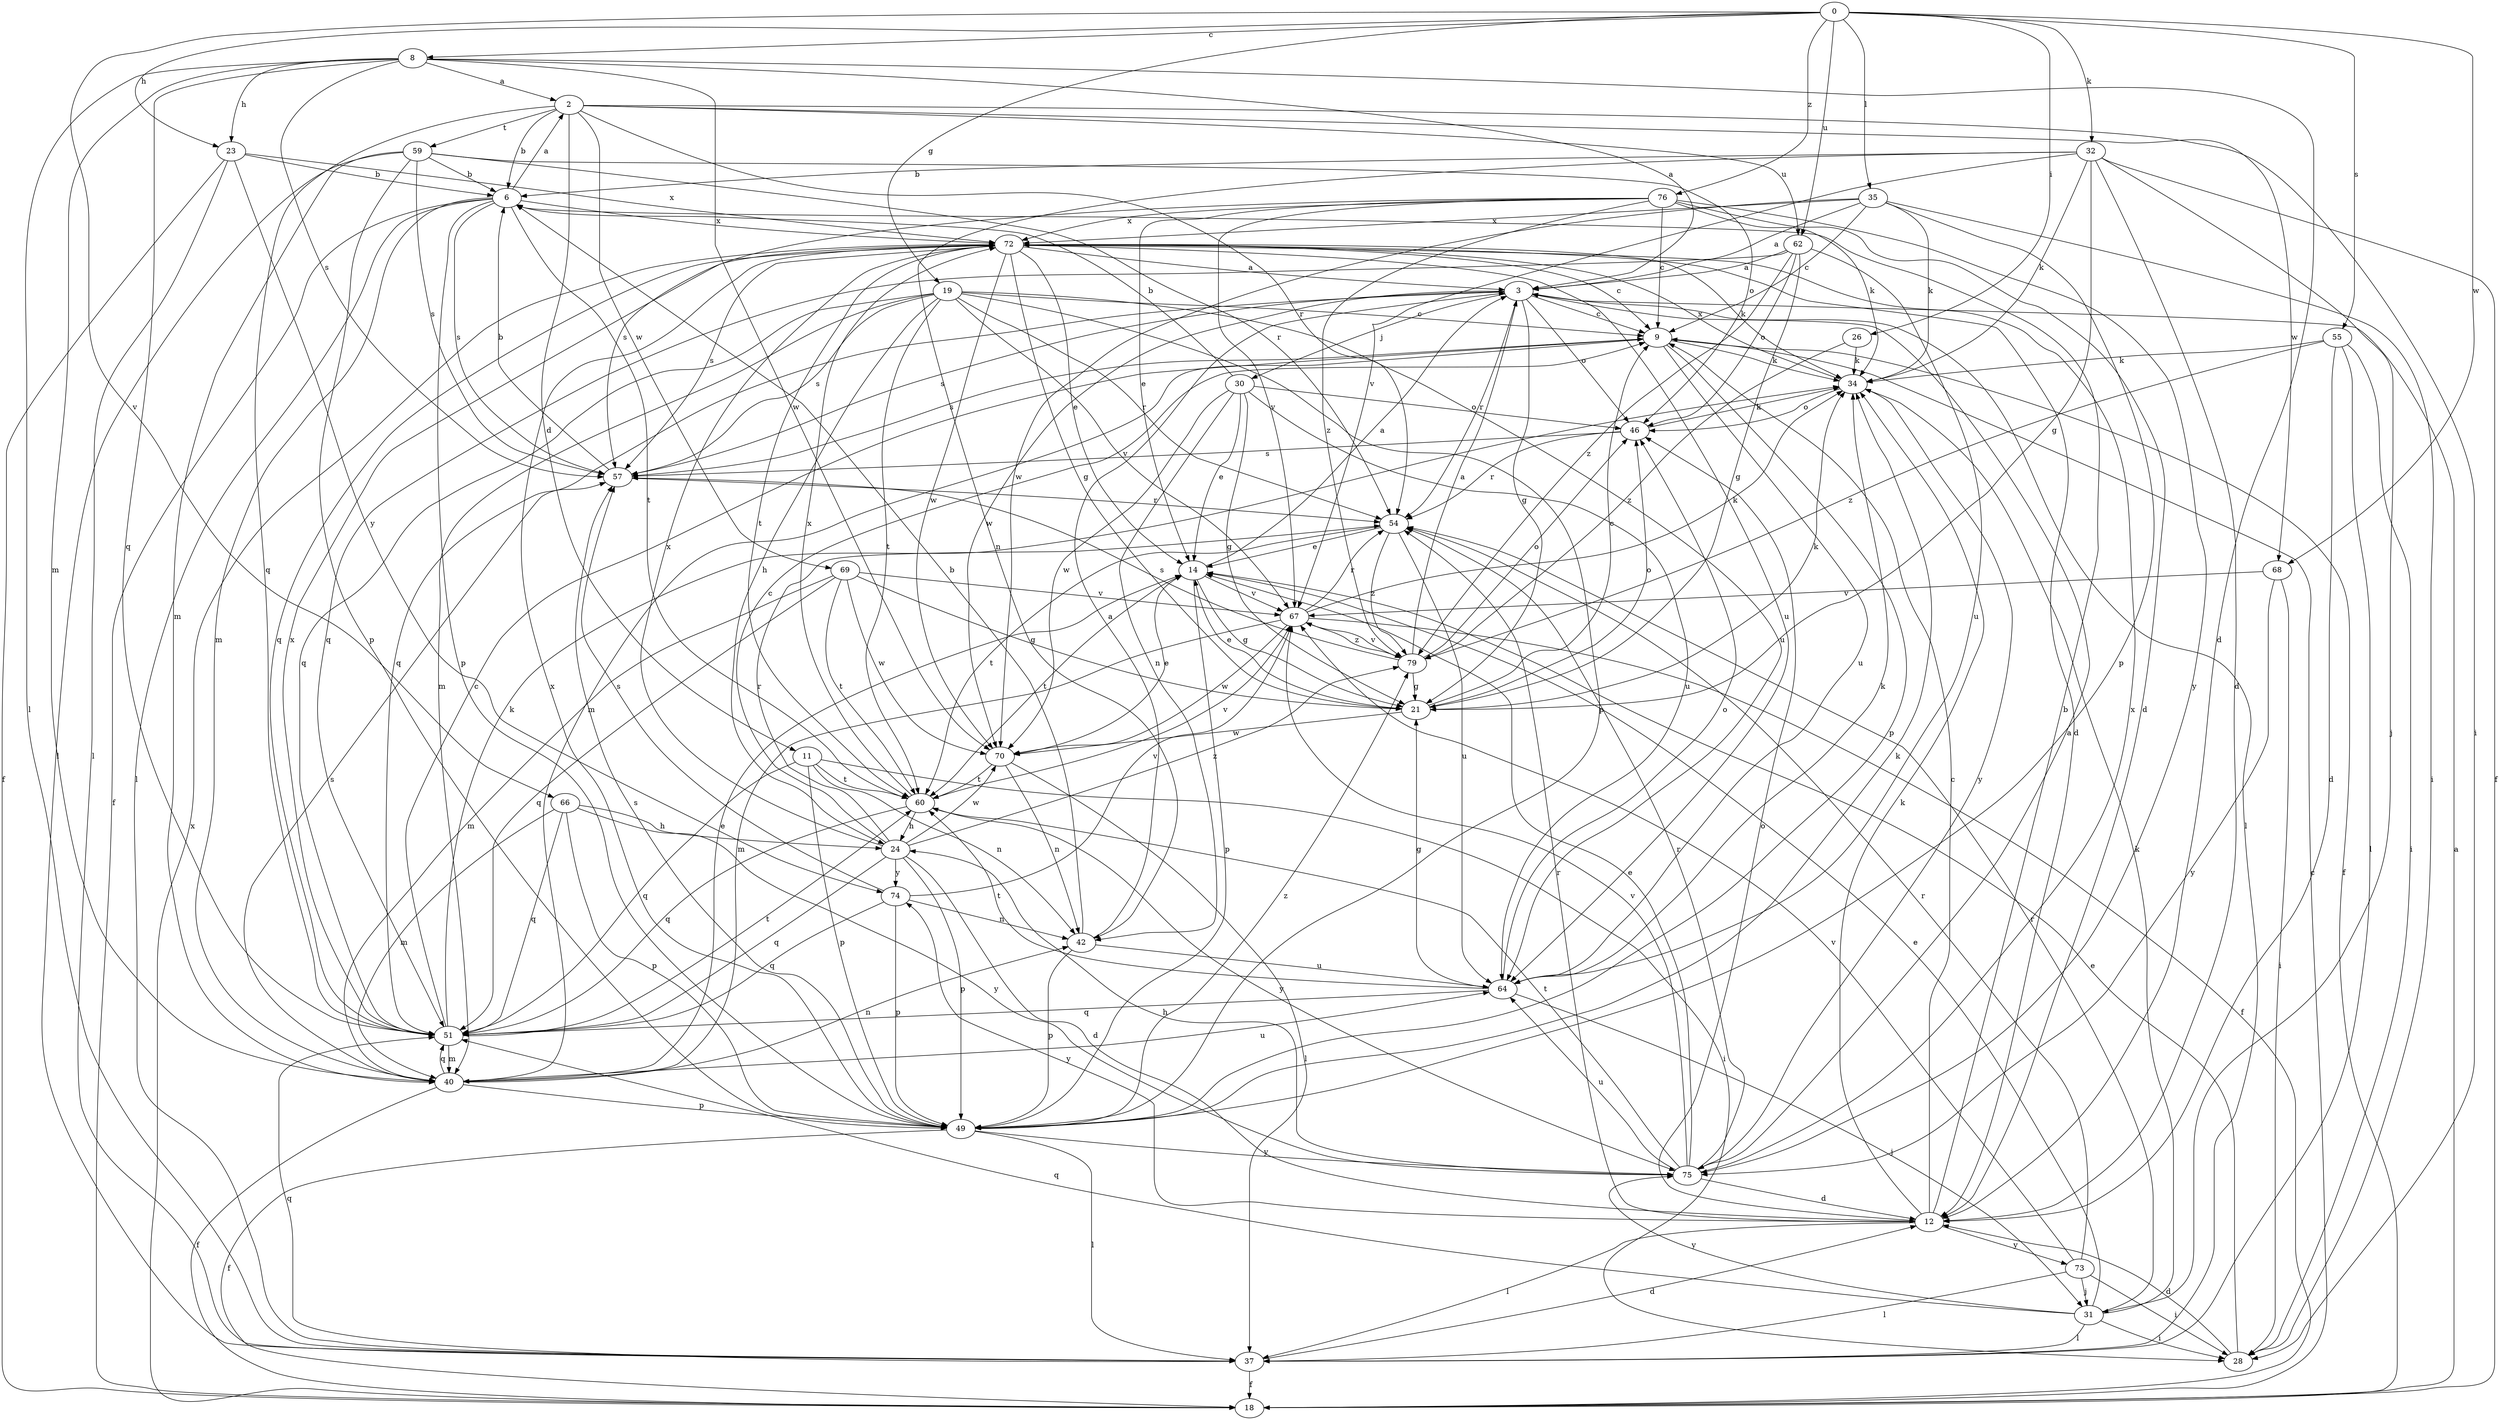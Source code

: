 strict digraph  {
0;
2;
3;
6;
8;
9;
11;
12;
14;
18;
19;
21;
23;
24;
26;
28;
30;
31;
32;
34;
35;
37;
40;
42;
46;
49;
51;
54;
55;
57;
59;
60;
62;
64;
66;
67;
68;
69;
70;
72;
73;
74;
75;
76;
79;
0 -> 8  [label=c];
0 -> 19  [label=g];
0 -> 23  [label=h];
0 -> 26  [label=i];
0 -> 32  [label=k];
0 -> 35  [label=l];
0 -> 55  [label=s];
0 -> 62  [label=u];
0 -> 66  [label=v];
0 -> 68  [label=w];
0 -> 76  [label=z];
2 -> 6  [label=b];
2 -> 11  [label=d];
2 -> 28  [label=i];
2 -> 51  [label=q];
2 -> 54  [label=r];
2 -> 59  [label=t];
2 -> 62  [label=u];
2 -> 68  [label=w];
2 -> 69  [label=w];
3 -> 9  [label=c];
3 -> 21  [label=g];
3 -> 30  [label=j];
3 -> 37  [label=l];
3 -> 46  [label=o];
3 -> 51  [label=q];
3 -> 54  [label=r];
3 -> 57  [label=s];
3 -> 70  [label=w];
6 -> 2  [label=a];
6 -> 18  [label=f];
6 -> 37  [label=l];
6 -> 40  [label=m];
6 -> 49  [label=p];
6 -> 57  [label=s];
6 -> 60  [label=t];
6 -> 72  [label=x];
8 -> 2  [label=a];
8 -> 3  [label=a];
8 -> 12  [label=d];
8 -> 23  [label=h];
8 -> 37  [label=l];
8 -> 40  [label=m];
8 -> 51  [label=q];
8 -> 57  [label=s];
8 -> 70  [label=w];
9 -> 18  [label=f];
9 -> 34  [label=k];
9 -> 40  [label=m];
9 -> 49  [label=p];
9 -> 57  [label=s];
9 -> 64  [label=u];
11 -> 28  [label=i];
11 -> 42  [label=n];
11 -> 49  [label=p];
11 -> 51  [label=q];
11 -> 60  [label=t];
12 -> 6  [label=b];
12 -> 9  [label=c];
12 -> 34  [label=k];
12 -> 37  [label=l];
12 -> 46  [label=o];
12 -> 54  [label=r];
12 -> 73  [label=y];
12 -> 74  [label=y];
14 -> 3  [label=a];
14 -> 21  [label=g];
14 -> 49  [label=p];
14 -> 60  [label=t];
14 -> 67  [label=v];
18 -> 3  [label=a];
18 -> 9  [label=c];
18 -> 72  [label=x];
19 -> 9  [label=c];
19 -> 24  [label=h];
19 -> 40  [label=m];
19 -> 49  [label=p];
19 -> 51  [label=q];
19 -> 54  [label=r];
19 -> 57  [label=s];
19 -> 60  [label=t];
19 -> 64  [label=u];
19 -> 67  [label=v];
21 -> 9  [label=c];
21 -> 14  [label=e];
21 -> 34  [label=k];
21 -> 46  [label=o];
21 -> 70  [label=w];
23 -> 6  [label=b];
23 -> 18  [label=f];
23 -> 37  [label=l];
23 -> 72  [label=x];
23 -> 74  [label=y];
24 -> 9  [label=c];
24 -> 12  [label=d];
24 -> 49  [label=p];
24 -> 51  [label=q];
24 -> 54  [label=r];
24 -> 70  [label=w];
24 -> 72  [label=x];
24 -> 74  [label=y];
24 -> 79  [label=z];
26 -> 34  [label=k];
26 -> 79  [label=z];
28 -> 12  [label=d];
28 -> 14  [label=e];
30 -> 6  [label=b];
30 -> 14  [label=e];
30 -> 21  [label=g];
30 -> 42  [label=n];
30 -> 46  [label=o];
30 -> 64  [label=u];
30 -> 70  [label=w];
31 -> 14  [label=e];
31 -> 28  [label=i];
31 -> 34  [label=k];
31 -> 37  [label=l];
31 -> 51  [label=q];
31 -> 54  [label=r];
31 -> 75  [label=y];
32 -> 6  [label=b];
32 -> 12  [label=d];
32 -> 18  [label=f];
32 -> 21  [label=g];
32 -> 31  [label=j];
32 -> 34  [label=k];
32 -> 42  [label=n];
32 -> 67  [label=v];
34 -> 46  [label=o];
34 -> 72  [label=x];
34 -> 75  [label=y];
35 -> 3  [label=a];
35 -> 9  [label=c];
35 -> 28  [label=i];
35 -> 34  [label=k];
35 -> 49  [label=p];
35 -> 70  [label=w];
35 -> 72  [label=x];
37 -> 12  [label=d];
37 -> 18  [label=f];
37 -> 51  [label=q];
40 -> 14  [label=e];
40 -> 18  [label=f];
40 -> 42  [label=n];
40 -> 49  [label=p];
40 -> 51  [label=q];
40 -> 57  [label=s];
40 -> 64  [label=u];
42 -> 3  [label=a];
42 -> 6  [label=b];
42 -> 49  [label=p];
42 -> 64  [label=u];
46 -> 34  [label=k];
46 -> 54  [label=r];
46 -> 57  [label=s];
49 -> 18  [label=f];
49 -> 34  [label=k];
49 -> 37  [label=l];
49 -> 57  [label=s];
49 -> 72  [label=x];
49 -> 75  [label=y];
49 -> 79  [label=z];
51 -> 9  [label=c];
51 -> 34  [label=k];
51 -> 40  [label=m];
51 -> 60  [label=t];
51 -> 72  [label=x];
54 -> 14  [label=e];
54 -> 60  [label=t];
54 -> 64  [label=u];
54 -> 79  [label=z];
55 -> 12  [label=d];
55 -> 28  [label=i];
55 -> 34  [label=k];
55 -> 37  [label=l];
55 -> 79  [label=z];
57 -> 6  [label=b];
57 -> 54  [label=r];
59 -> 6  [label=b];
59 -> 37  [label=l];
59 -> 40  [label=m];
59 -> 46  [label=o];
59 -> 49  [label=p];
59 -> 54  [label=r];
59 -> 57  [label=s];
60 -> 24  [label=h];
60 -> 51  [label=q];
60 -> 67  [label=v];
60 -> 72  [label=x];
60 -> 75  [label=y];
62 -> 3  [label=a];
62 -> 21  [label=g];
62 -> 46  [label=o];
62 -> 51  [label=q];
62 -> 64  [label=u];
62 -> 79  [label=z];
64 -> 21  [label=g];
64 -> 31  [label=j];
64 -> 34  [label=k];
64 -> 46  [label=o];
64 -> 51  [label=q];
64 -> 60  [label=t];
66 -> 24  [label=h];
66 -> 40  [label=m];
66 -> 49  [label=p];
66 -> 51  [label=q];
66 -> 75  [label=y];
67 -> 18  [label=f];
67 -> 34  [label=k];
67 -> 40  [label=m];
67 -> 54  [label=r];
67 -> 70  [label=w];
67 -> 79  [label=z];
68 -> 28  [label=i];
68 -> 67  [label=v];
68 -> 75  [label=y];
69 -> 21  [label=g];
69 -> 40  [label=m];
69 -> 51  [label=q];
69 -> 60  [label=t];
69 -> 67  [label=v];
69 -> 70  [label=w];
70 -> 14  [label=e];
70 -> 37  [label=l];
70 -> 42  [label=n];
70 -> 60  [label=t];
72 -> 3  [label=a];
72 -> 9  [label=c];
72 -> 12  [label=d];
72 -> 14  [label=e];
72 -> 21  [label=g];
72 -> 34  [label=k];
72 -> 51  [label=q];
72 -> 57  [label=s];
72 -> 60  [label=t];
72 -> 64  [label=u];
72 -> 70  [label=w];
73 -> 28  [label=i];
73 -> 31  [label=j];
73 -> 37  [label=l];
73 -> 54  [label=r];
73 -> 67  [label=v];
74 -> 42  [label=n];
74 -> 49  [label=p];
74 -> 51  [label=q];
74 -> 57  [label=s];
74 -> 67  [label=v];
75 -> 3  [label=a];
75 -> 12  [label=d];
75 -> 14  [label=e];
75 -> 24  [label=h];
75 -> 54  [label=r];
75 -> 60  [label=t];
75 -> 64  [label=u];
75 -> 67  [label=v];
75 -> 72  [label=x];
76 -> 9  [label=c];
76 -> 12  [label=d];
76 -> 14  [label=e];
76 -> 34  [label=k];
76 -> 57  [label=s];
76 -> 67  [label=v];
76 -> 72  [label=x];
76 -> 75  [label=y];
76 -> 79  [label=z];
79 -> 3  [label=a];
79 -> 21  [label=g];
79 -> 46  [label=o];
79 -> 57  [label=s];
79 -> 67  [label=v];
}
